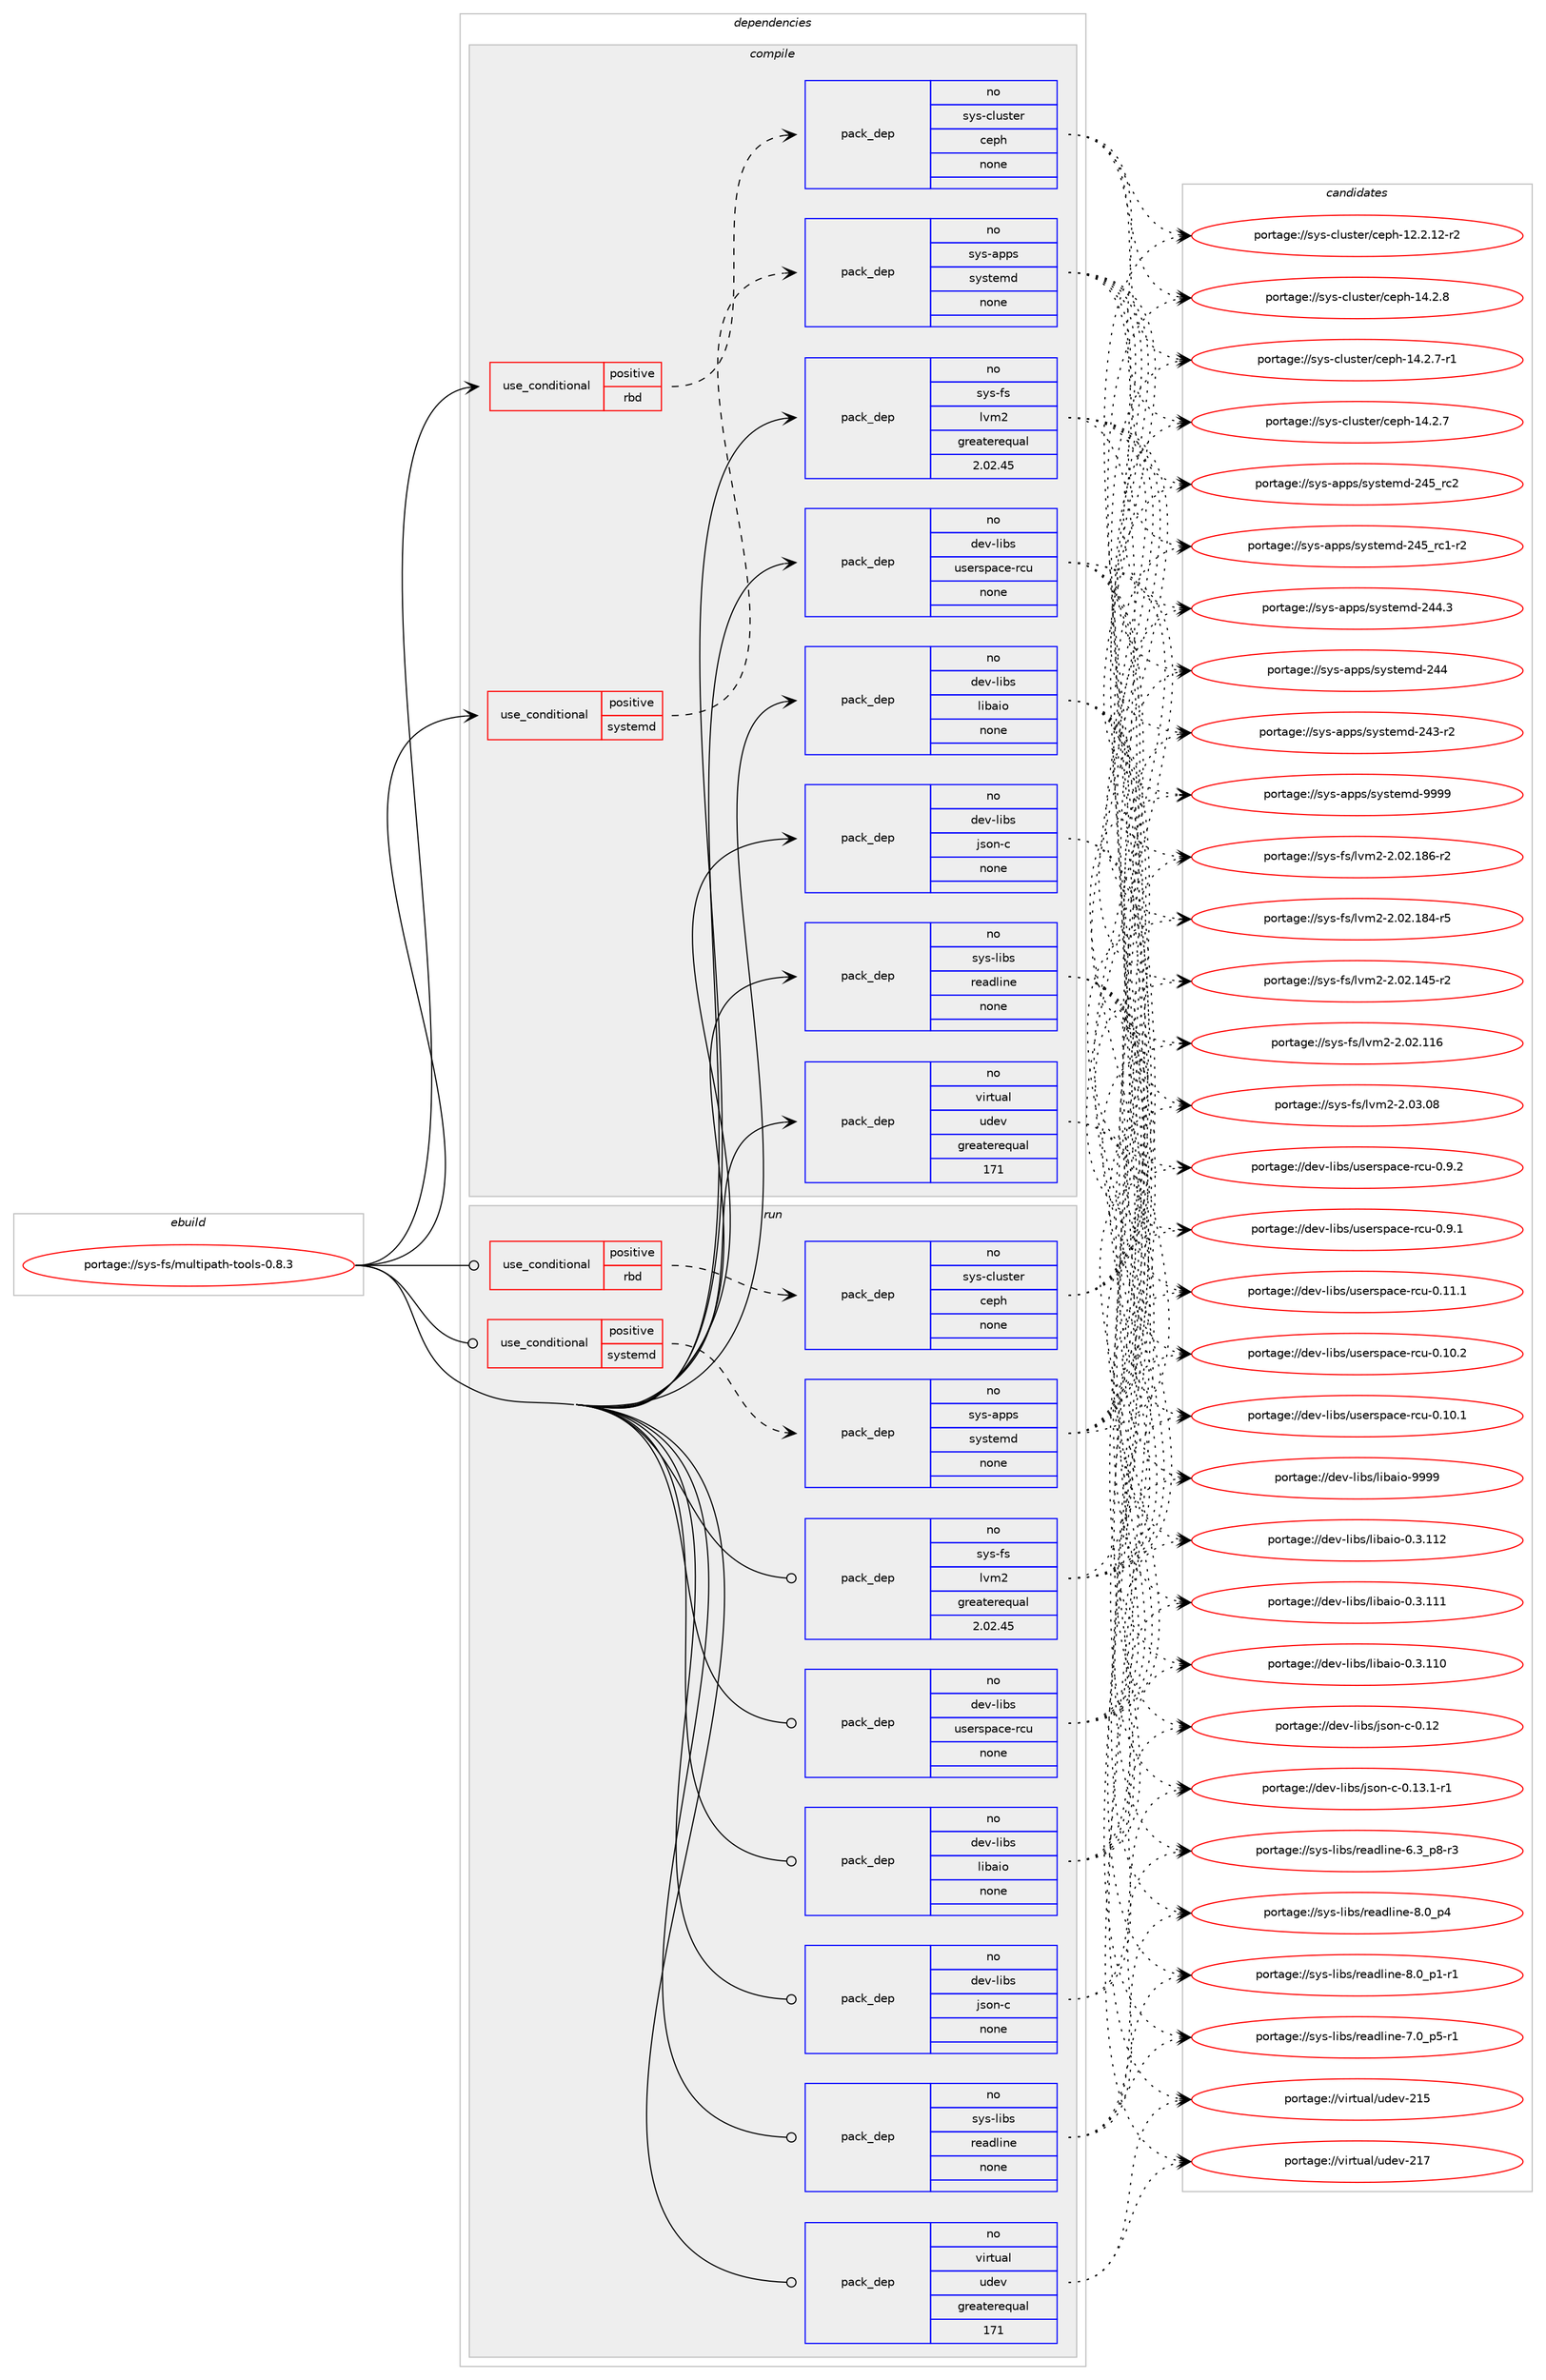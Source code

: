 digraph prolog {

# *************
# Graph options
# *************

newrank=true;
concentrate=true;
compound=true;
graph [rankdir=LR,fontname=Helvetica,fontsize=10,ranksep=1.5];#, ranksep=2.5, nodesep=0.2];
edge  [arrowhead=vee];
node  [fontname=Helvetica,fontsize=10];

# **********
# The ebuild
# **********

subgraph cluster_leftcol {
color=gray;
rank=same;
label=<<i>ebuild</i>>;
id [label="portage://sys-fs/multipath-tools-0.8.3", color=red, width=4, href="../sys-fs/multipath-tools-0.8.3.svg"];
}

# ****************
# The dependencies
# ****************

subgraph cluster_midcol {
color=gray;
label=<<i>dependencies</i>>;
subgraph cluster_compile {
fillcolor="#eeeeee";
style=filled;
label=<<i>compile</i>>;
subgraph cond3916 {
dependency24191 [label=<<TABLE BORDER="0" CELLBORDER="1" CELLSPACING="0" CELLPADDING="4"><TR><TD ROWSPAN="3" CELLPADDING="10">use_conditional</TD></TR><TR><TD>positive</TD></TR><TR><TD>rbd</TD></TR></TABLE>>, shape=none, color=red];
subgraph pack19649 {
dependency24192 [label=<<TABLE BORDER="0" CELLBORDER="1" CELLSPACING="0" CELLPADDING="4" WIDTH="220"><TR><TD ROWSPAN="6" CELLPADDING="30">pack_dep</TD></TR><TR><TD WIDTH="110">no</TD></TR><TR><TD>sys-cluster</TD></TR><TR><TD>ceph</TD></TR><TR><TD>none</TD></TR><TR><TD></TD></TR></TABLE>>, shape=none, color=blue];
}
dependency24191:e -> dependency24192:w [weight=20,style="dashed",arrowhead="vee"];
}
id:e -> dependency24191:w [weight=20,style="solid",arrowhead="vee"];
subgraph cond3917 {
dependency24193 [label=<<TABLE BORDER="0" CELLBORDER="1" CELLSPACING="0" CELLPADDING="4"><TR><TD ROWSPAN="3" CELLPADDING="10">use_conditional</TD></TR><TR><TD>positive</TD></TR><TR><TD>systemd</TD></TR></TABLE>>, shape=none, color=red];
subgraph pack19650 {
dependency24194 [label=<<TABLE BORDER="0" CELLBORDER="1" CELLSPACING="0" CELLPADDING="4" WIDTH="220"><TR><TD ROWSPAN="6" CELLPADDING="30">pack_dep</TD></TR><TR><TD WIDTH="110">no</TD></TR><TR><TD>sys-apps</TD></TR><TR><TD>systemd</TD></TR><TR><TD>none</TD></TR><TR><TD></TD></TR></TABLE>>, shape=none, color=blue];
}
dependency24193:e -> dependency24194:w [weight=20,style="dashed",arrowhead="vee"];
}
id:e -> dependency24193:w [weight=20,style="solid",arrowhead="vee"];
subgraph pack19651 {
dependency24195 [label=<<TABLE BORDER="0" CELLBORDER="1" CELLSPACING="0" CELLPADDING="4" WIDTH="220"><TR><TD ROWSPAN="6" CELLPADDING="30">pack_dep</TD></TR><TR><TD WIDTH="110">no</TD></TR><TR><TD>dev-libs</TD></TR><TR><TD>json-c</TD></TR><TR><TD>none</TD></TR><TR><TD></TD></TR></TABLE>>, shape=none, color=blue];
}
id:e -> dependency24195:w [weight=20,style="solid",arrowhead="vee"];
subgraph pack19652 {
dependency24196 [label=<<TABLE BORDER="0" CELLBORDER="1" CELLSPACING="0" CELLPADDING="4" WIDTH="220"><TR><TD ROWSPAN="6" CELLPADDING="30">pack_dep</TD></TR><TR><TD WIDTH="110">no</TD></TR><TR><TD>dev-libs</TD></TR><TR><TD>libaio</TD></TR><TR><TD>none</TD></TR><TR><TD></TD></TR></TABLE>>, shape=none, color=blue];
}
id:e -> dependency24196:w [weight=20,style="solid",arrowhead="vee"];
subgraph pack19653 {
dependency24197 [label=<<TABLE BORDER="0" CELLBORDER="1" CELLSPACING="0" CELLPADDING="4" WIDTH="220"><TR><TD ROWSPAN="6" CELLPADDING="30">pack_dep</TD></TR><TR><TD WIDTH="110">no</TD></TR><TR><TD>dev-libs</TD></TR><TR><TD>userspace-rcu</TD></TR><TR><TD>none</TD></TR><TR><TD></TD></TR></TABLE>>, shape=none, color=blue];
}
id:e -> dependency24197:w [weight=20,style="solid",arrowhead="vee"];
subgraph pack19654 {
dependency24198 [label=<<TABLE BORDER="0" CELLBORDER="1" CELLSPACING="0" CELLPADDING="4" WIDTH="220"><TR><TD ROWSPAN="6" CELLPADDING="30">pack_dep</TD></TR><TR><TD WIDTH="110">no</TD></TR><TR><TD>sys-fs</TD></TR><TR><TD>lvm2</TD></TR><TR><TD>greaterequal</TD></TR><TR><TD>2.02.45</TD></TR></TABLE>>, shape=none, color=blue];
}
id:e -> dependency24198:w [weight=20,style="solid",arrowhead="vee"];
subgraph pack19655 {
dependency24199 [label=<<TABLE BORDER="0" CELLBORDER="1" CELLSPACING="0" CELLPADDING="4" WIDTH="220"><TR><TD ROWSPAN="6" CELLPADDING="30">pack_dep</TD></TR><TR><TD WIDTH="110">no</TD></TR><TR><TD>sys-libs</TD></TR><TR><TD>readline</TD></TR><TR><TD>none</TD></TR><TR><TD></TD></TR></TABLE>>, shape=none, color=blue];
}
id:e -> dependency24199:w [weight=20,style="solid",arrowhead="vee"];
subgraph pack19656 {
dependency24200 [label=<<TABLE BORDER="0" CELLBORDER="1" CELLSPACING="0" CELLPADDING="4" WIDTH="220"><TR><TD ROWSPAN="6" CELLPADDING="30">pack_dep</TD></TR><TR><TD WIDTH="110">no</TD></TR><TR><TD>virtual</TD></TR><TR><TD>udev</TD></TR><TR><TD>greaterequal</TD></TR><TR><TD>171</TD></TR></TABLE>>, shape=none, color=blue];
}
id:e -> dependency24200:w [weight=20,style="solid",arrowhead="vee"];
}
subgraph cluster_compileandrun {
fillcolor="#eeeeee";
style=filled;
label=<<i>compile and run</i>>;
}
subgraph cluster_run {
fillcolor="#eeeeee";
style=filled;
label=<<i>run</i>>;
subgraph cond3918 {
dependency24201 [label=<<TABLE BORDER="0" CELLBORDER="1" CELLSPACING="0" CELLPADDING="4"><TR><TD ROWSPAN="3" CELLPADDING="10">use_conditional</TD></TR><TR><TD>positive</TD></TR><TR><TD>rbd</TD></TR></TABLE>>, shape=none, color=red];
subgraph pack19657 {
dependency24202 [label=<<TABLE BORDER="0" CELLBORDER="1" CELLSPACING="0" CELLPADDING="4" WIDTH="220"><TR><TD ROWSPAN="6" CELLPADDING="30">pack_dep</TD></TR><TR><TD WIDTH="110">no</TD></TR><TR><TD>sys-cluster</TD></TR><TR><TD>ceph</TD></TR><TR><TD>none</TD></TR><TR><TD></TD></TR></TABLE>>, shape=none, color=blue];
}
dependency24201:e -> dependency24202:w [weight=20,style="dashed",arrowhead="vee"];
}
id:e -> dependency24201:w [weight=20,style="solid",arrowhead="odot"];
subgraph cond3919 {
dependency24203 [label=<<TABLE BORDER="0" CELLBORDER="1" CELLSPACING="0" CELLPADDING="4"><TR><TD ROWSPAN="3" CELLPADDING="10">use_conditional</TD></TR><TR><TD>positive</TD></TR><TR><TD>systemd</TD></TR></TABLE>>, shape=none, color=red];
subgraph pack19658 {
dependency24204 [label=<<TABLE BORDER="0" CELLBORDER="1" CELLSPACING="0" CELLPADDING="4" WIDTH="220"><TR><TD ROWSPAN="6" CELLPADDING="30">pack_dep</TD></TR><TR><TD WIDTH="110">no</TD></TR><TR><TD>sys-apps</TD></TR><TR><TD>systemd</TD></TR><TR><TD>none</TD></TR><TR><TD></TD></TR></TABLE>>, shape=none, color=blue];
}
dependency24203:e -> dependency24204:w [weight=20,style="dashed",arrowhead="vee"];
}
id:e -> dependency24203:w [weight=20,style="solid",arrowhead="odot"];
subgraph pack19659 {
dependency24205 [label=<<TABLE BORDER="0" CELLBORDER="1" CELLSPACING="0" CELLPADDING="4" WIDTH="220"><TR><TD ROWSPAN="6" CELLPADDING="30">pack_dep</TD></TR><TR><TD WIDTH="110">no</TD></TR><TR><TD>dev-libs</TD></TR><TR><TD>json-c</TD></TR><TR><TD>none</TD></TR><TR><TD></TD></TR></TABLE>>, shape=none, color=blue];
}
id:e -> dependency24205:w [weight=20,style="solid",arrowhead="odot"];
subgraph pack19660 {
dependency24206 [label=<<TABLE BORDER="0" CELLBORDER="1" CELLSPACING="0" CELLPADDING="4" WIDTH="220"><TR><TD ROWSPAN="6" CELLPADDING="30">pack_dep</TD></TR><TR><TD WIDTH="110">no</TD></TR><TR><TD>dev-libs</TD></TR><TR><TD>libaio</TD></TR><TR><TD>none</TD></TR><TR><TD></TD></TR></TABLE>>, shape=none, color=blue];
}
id:e -> dependency24206:w [weight=20,style="solid",arrowhead="odot"];
subgraph pack19661 {
dependency24207 [label=<<TABLE BORDER="0" CELLBORDER="1" CELLSPACING="0" CELLPADDING="4" WIDTH="220"><TR><TD ROWSPAN="6" CELLPADDING="30">pack_dep</TD></TR><TR><TD WIDTH="110">no</TD></TR><TR><TD>dev-libs</TD></TR><TR><TD>userspace-rcu</TD></TR><TR><TD>none</TD></TR><TR><TD></TD></TR></TABLE>>, shape=none, color=blue];
}
id:e -> dependency24207:w [weight=20,style="solid",arrowhead="odot"];
subgraph pack19662 {
dependency24208 [label=<<TABLE BORDER="0" CELLBORDER="1" CELLSPACING="0" CELLPADDING="4" WIDTH="220"><TR><TD ROWSPAN="6" CELLPADDING="30">pack_dep</TD></TR><TR><TD WIDTH="110">no</TD></TR><TR><TD>sys-fs</TD></TR><TR><TD>lvm2</TD></TR><TR><TD>greaterequal</TD></TR><TR><TD>2.02.45</TD></TR></TABLE>>, shape=none, color=blue];
}
id:e -> dependency24208:w [weight=20,style="solid",arrowhead="odot"];
subgraph pack19663 {
dependency24209 [label=<<TABLE BORDER="0" CELLBORDER="1" CELLSPACING="0" CELLPADDING="4" WIDTH="220"><TR><TD ROWSPAN="6" CELLPADDING="30">pack_dep</TD></TR><TR><TD WIDTH="110">no</TD></TR><TR><TD>sys-libs</TD></TR><TR><TD>readline</TD></TR><TR><TD>none</TD></TR><TR><TD></TD></TR></TABLE>>, shape=none, color=blue];
}
id:e -> dependency24209:w [weight=20,style="solid",arrowhead="odot"];
subgraph pack19664 {
dependency24210 [label=<<TABLE BORDER="0" CELLBORDER="1" CELLSPACING="0" CELLPADDING="4" WIDTH="220"><TR><TD ROWSPAN="6" CELLPADDING="30">pack_dep</TD></TR><TR><TD WIDTH="110">no</TD></TR><TR><TD>virtual</TD></TR><TR><TD>udev</TD></TR><TR><TD>greaterequal</TD></TR><TR><TD>171</TD></TR></TABLE>>, shape=none, color=blue];
}
id:e -> dependency24210:w [weight=20,style="solid",arrowhead="odot"];
}
}

# **************
# The candidates
# **************

subgraph cluster_choices {
rank=same;
color=gray;
label=<<i>candidates</i>>;

subgraph choice19649 {
color=black;
nodesep=1;
choice1151211154599108117115116101114479910111210445495246504656 [label="portage://sys-cluster/ceph-14.2.8", color=red, width=4,href="../sys-cluster/ceph-14.2.8.svg"];
choice11512111545991081171151161011144799101112104454952465046554511449 [label="portage://sys-cluster/ceph-14.2.7-r1", color=red, width=4,href="../sys-cluster/ceph-14.2.7-r1.svg"];
choice1151211154599108117115116101114479910111210445495246504655 [label="portage://sys-cluster/ceph-14.2.7", color=red, width=4,href="../sys-cluster/ceph-14.2.7.svg"];
choice1151211154599108117115116101114479910111210445495046504649504511450 [label="portage://sys-cluster/ceph-12.2.12-r2", color=red, width=4,href="../sys-cluster/ceph-12.2.12-r2.svg"];
dependency24192:e -> choice1151211154599108117115116101114479910111210445495246504656:w [style=dotted,weight="100"];
dependency24192:e -> choice11512111545991081171151161011144799101112104454952465046554511449:w [style=dotted,weight="100"];
dependency24192:e -> choice1151211154599108117115116101114479910111210445495246504655:w [style=dotted,weight="100"];
dependency24192:e -> choice1151211154599108117115116101114479910111210445495046504649504511450:w [style=dotted,weight="100"];
}
subgraph choice19650 {
color=black;
nodesep=1;
choice1151211154597112112115471151211151161011091004557575757 [label="portage://sys-apps/systemd-9999", color=red, width=4,href="../sys-apps/systemd-9999.svg"];
choice11512111545971121121154711512111511610110910045505253951149950 [label="portage://sys-apps/systemd-245_rc2", color=red, width=4,href="../sys-apps/systemd-245_rc2.svg"];
choice115121115459711211211547115121115116101109100455052539511499494511450 [label="portage://sys-apps/systemd-245_rc1-r2", color=red, width=4,href="../sys-apps/systemd-245_rc1-r2.svg"];
choice115121115459711211211547115121115116101109100455052524651 [label="portage://sys-apps/systemd-244.3", color=red, width=4,href="../sys-apps/systemd-244.3.svg"];
choice11512111545971121121154711512111511610110910045505252 [label="portage://sys-apps/systemd-244", color=red, width=4,href="../sys-apps/systemd-244.svg"];
choice115121115459711211211547115121115116101109100455052514511450 [label="portage://sys-apps/systemd-243-r2", color=red, width=4,href="../sys-apps/systemd-243-r2.svg"];
dependency24194:e -> choice1151211154597112112115471151211151161011091004557575757:w [style=dotted,weight="100"];
dependency24194:e -> choice11512111545971121121154711512111511610110910045505253951149950:w [style=dotted,weight="100"];
dependency24194:e -> choice115121115459711211211547115121115116101109100455052539511499494511450:w [style=dotted,weight="100"];
dependency24194:e -> choice115121115459711211211547115121115116101109100455052524651:w [style=dotted,weight="100"];
dependency24194:e -> choice11512111545971121121154711512111511610110910045505252:w [style=dotted,weight="100"];
dependency24194:e -> choice115121115459711211211547115121115116101109100455052514511450:w [style=dotted,weight="100"];
}
subgraph choice19651 {
color=black;
nodesep=1;
choice1001011184510810598115471061151111104599454846495146494511449 [label="portage://dev-libs/json-c-0.13.1-r1", color=red, width=4,href="../dev-libs/json-c-0.13.1-r1.svg"];
choice10010111845108105981154710611511111045994548464950 [label="portage://dev-libs/json-c-0.12", color=red, width=4,href="../dev-libs/json-c-0.12.svg"];
dependency24195:e -> choice1001011184510810598115471061151111104599454846495146494511449:w [style=dotted,weight="100"];
dependency24195:e -> choice10010111845108105981154710611511111045994548464950:w [style=dotted,weight="100"];
}
subgraph choice19652 {
color=black;
nodesep=1;
choice10010111845108105981154710810598971051114557575757 [label="portage://dev-libs/libaio-9999", color=red, width=4,href="../dev-libs/libaio-9999.svg"];
choice10010111845108105981154710810598971051114548465146494950 [label="portage://dev-libs/libaio-0.3.112", color=red, width=4,href="../dev-libs/libaio-0.3.112.svg"];
choice10010111845108105981154710810598971051114548465146494949 [label="portage://dev-libs/libaio-0.3.111", color=red, width=4,href="../dev-libs/libaio-0.3.111.svg"];
choice10010111845108105981154710810598971051114548465146494948 [label="portage://dev-libs/libaio-0.3.110", color=red, width=4,href="../dev-libs/libaio-0.3.110.svg"];
dependency24196:e -> choice10010111845108105981154710810598971051114557575757:w [style=dotted,weight="100"];
dependency24196:e -> choice10010111845108105981154710810598971051114548465146494950:w [style=dotted,weight="100"];
dependency24196:e -> choice10010111845108105981154710810598971051114548465146494949:w [style=dotted,weight="100"];
dependency24196:e -> choice10010111845108105981154710810598971051114548465146494948:w [style=dotted,weight="100"];
}
subgraph choice19653 {
color=black;
nodesep=1;
choice10010111845108105981154711711510111411511297991014511499117454846574650 [label="portage://dev-libs/userspace-rcu-0.9.2", color=red, width=4,href="../dev-libs/userspace-rcu-0.9.2.svg"];
choice10010111845108105981154711711510111411511297991014511499117454846574649 [label="portage://dev-libs/userspace-rcu-0.9.1", color=red, width=4,href="../dev-libs/userspace-rcu-0.9.1.svg"];
choice1001011184510810598115471171151011141151129799101451149911745484649494649 [label="portage://dev-libs/userspace-rcu-0.11.1", color=red, width=4,href="../dev-libs/userspace-rcu-0.11.1.svg"];
choice1001011184510810598115471171151011141151129799101451149911745484649484650 [label="portage://dev-libs/userspace-rcu-0.10.2", color=red, width=4,href="../dev-libs/userspace-rcu-0.10.2.svg"];
choice1001011184510810598115471171151011141151129799101451149911745484649484649 [label="portage://dev-libs/userspace-rcu-0.10.1", color=red, width=4,href="../dev-libs/userspace-rcu-0.10.1.svg"];
dependency24197:e -> choice10010111845108105981154711711510111411511297991014511499117454846574650:w [style=dotted,weight="100"];
dependency24197:e -> choice10010111845108105981154711711510111411511297991014511499117454846574649:w [style=dotted,weight="100"];
dependency24197:e -> choice1001011184510810598115471171151011141151129799101451149911745484649494649:w [style=dotted,weight="100"];
dependency24197:e -> choice1001011184510810598115471171151011141151129799101451149911745484649484650:w [style=dotted,weight="100"];
dependency24197:e -> choice1001011184510810598115471171151011141151129799101451149911745484649484649:w [style=dotted,weight="100"];
}
subgraph choice19654 {
color=black;
nodesep=1;
choice1151211154510211547108118109504550464851464856 [label="portage://sys-fs/lvm2-2.03.08", color=red, width=4,href="../sys-fs/lvm2-2.03.08.svg"];
choice1151211154510211547108118109504550464850464956544511450 [label="portage://sys-fs/lvm2-2.02.186-r2", color=red, width=4,href="../sys-fs/lvm2-2.02.186-r2.svg"];
choice1151211154510211547108118109504550464850464956524511453 [label="portage://sys-fs/lvm2-2.02.184-r5", color=red, width=4,href="../sys-fs/lvm2-2.02.184-r5.svg"];
choice1151211154510211547108118109504550464850464952534511450 [label="portage://sys-fs/lvm2-2.02.145-r2", color=red, width=4,href="../sys-fs/lvm2-2.02.145-r2.svg"];
choice115121115451021154710811810950455046485046494954 [label="portage://sys-fs/lvm2-2.02.116", color=red, width=4,href="../sys-fs/lvm2-2.02.116.svg"];
dependency24198:e -> choice1151211154510211547108118109504550464851464856:w [style=dotted,weight="100"];
dependency24198:e -> choice1151211154510211547108118109504550464850464956544511450:w [style=dotted,weight="100"];
dependency24198:e -> choice1151211154510211547108118109504550464850464956524511453:w [style=dotted,weight="100"];
dependency24198:e -> choice1151211154510211547108118109504550464850464952534511450:w [style=dotted,weight="100"];
dependency24198:e -> choice115121115451021154710811810950455046485046494954:w [style=dotted,weight="100"];
}
subgraph choice19655 {
color=black;
nodesep=1;
choice11512111545108105981154711410197100108105110101455646489511252 [label="portage://sys-libs/readline-8.0_p4", color=red, width=4,href="../sys-libs/readline-8.0_p4.svg"];
choice115121115451081059811547114101971001081051101014556464895112494511449 [label="portage://sys-libs/readline-8.0_p1-r1", color=red, width=4,href="../sys-libs/readline-8.0_p1-r1.svg"];
choice115121115451081059811547114101971001081051101014555464895112534511449 [label="portage://sys-libs/readline-7.0_p5-r1", color=red, width=4,href="../sys-libs/readline-7.0_p5-r1.svg"];
choice115121115451081059811547114101971001081051101014554465195112564511451 [label="portage://sys-libs/readline-6.3_p8-r3", color=red, width=4,href="../sys-libs/readline-6.3_p8-r3.svg"];
dependency24199:e -> choice11512111545108105981154711410197100108105110101455646489511252:w [style=dotted,weight="100"];
dependency24199:e -> choice115121115451081059811547114101971001081051101014556464895112494511449:w [style=dotted,weight="100"];
dependency24199:e -> choice115121115451081059811547114101971001081051101014555464895112534511449:w [style=dotted,weight="100"];
dependency24199:e -> choice115121115451081059811547114101971001081051101014554465195112564511451:w [style=dotted,weight="100"];
}
subgraph choice19656 {
color=black;
nodesep=1;
choice118105114116117971084711710010111845504955 [label="portage://virtual/udev-217", color=red, width=4,href="../virtual/udev-217.svg"];
choice118105114116117971084711710010111845504953 [label="portage://virtual/udev-215", color=red, width=4,href="../virtual/udev-215.svg"];
dependency24200:e -> choice118105114116117971084711710010111845504955:w [style=dotted,weight="100"];
dependency24200:e -> choice118105114116117971084711710010111845504953:w [style=dotted,weight="100"];
}
subgraph choice19657 {
color=black;
nodesep=1;
choice1151211154599108117115116101114479910111210445495246504656 [label="portage://sys-cluster/ceph-14.2.8", color=red, width=4,href="../sys-cluster/ceph-14.2.8.svg"];
choice11512111545991081171151161011144799101112104454952465046554511449 [label="portage://sys-cluster/ceph-14.2.7-r1", color=red, width=4,href="../sys-cluster/ceph-14.2.7-r1.svg"];
choice1151211154599108117115116101114479910111210445495246504655 [label="portage://sys-cluster/ceph-14.2.7", color=red, width=4,href="../sys-cluster/ceph-14.2.7.svg"];
choice1151211154599108117115116101114479910111210445495046504649504511450 [label="portage://sys-cluster/ceph-12.2.12-r2", color=red, width=4,href="../sys-cluster/ceph-12.2.12-r2.svg"];
dependency24202:e -> choice1151211154599108117115116101114479910111210445495246504656:w [style=dotted,weight="100"];
dependency24202:e -> choice11512111545991081171151161011144799101112104454952465046554511449:w [style=dotted,weight="100"];
dependency24202:e -> choice1151211154599108117115116101114479910111210445495246504655:w [style=dotted,weight="100"];
dependency24202:e -> choice1151211154599108117115116101114479910111210445495046504649504511450:w [style=dotted,weight="100"];
}
subgraph choice19658 {
color=black;
nodesep=1;
choice1151211154597112112115471151211151161011091004557575757 [label="portage://sys-apps/systemd-9999", color=red, width=4,href="../sys-apps/systemd-9999.svg"];
choice11512111545971121121154711512111511610110910045505253951149950 [label="portage://sys-apps/systemd-245_rc2", color=red, width=4,href="../sys-apps/systemd-245_rc2.svg"];
choice115121115459711211211547115121115116101109100455052539511499494511450 [label="portage://sys-apps/systemd-245_rc1-r2", color=red, width=4,href="../sys-apps/systemd-245_rc1-r2.svg"];
choice115121115459711211211547115121115116101109100455052524651 [label="portage://sys-apps/systemd-244.3", color=red, width=4,href="../sys-apps/systemd-244.3.svg"];
choice11512111545971121121154711512111511610110910045505252 [label="portage://sys-apps/systemd-244", color=red, width=4,href="../sys-apps/systemd-244.svg"];
choice115121115459711211211547115121115116101109100455052514511450 [label="portage://sys-apps/systemd-243-r2", color=red, width=4,href="../sys-apps/systemd-243-r2.svg"];
dependency24204:e -> choice1151211154597112112115471151211151161011091004557575757:w [style=dotted,weight="100"];
dependency24204:e -> choice11512111545971121121154711512111511610110910045505253951149950:w [style=dotted,weight="100"];
dependency24204:e -> choice115121115459711211211547115121115116101109100455052539511499494511450:w [style=dotted,weight="100"];
dependency24204:e -> choice115121115459711211211547115121115116101109100455052524651:w [style=dotted,weight="100"];
dependency24204:e -> choice11512111545971121121154711512111511610110910045505252:w [style=dotted,weight="100"];
dependency24204:e -> choice115121115459711211211547115121115116101109100455052514511450:w [style=dotted,weight="100"];
}
subgraph choice19659 {
color=black;
nodesep=1;
choice1001011184510810598115471061151111104599454846495146494511449 [label="portage://dev-libs/json-c-0.13.1-r1", color=red, width=4,href="../dev-libs/json-c-0.13.1-r1.svg"];
choice10010111845108105981154710611511111045994548464950 [label="portage://dev-libs/json-c-0.12", color=red, width=4,href="../dev-libs/json-c-0.12.svg"];
dependency24205:e -> choice1001011184510810598115471061151111104599454846495146494511449:w [style=dotted,weight="100"];
dependency24205:e -> choice10010111845108105981154710611511111045994548464950:w [style=dotted,weight="100"];
}
subgraph choice19660 {
color=black;
nodesep=1;
choice10010111845108105981154710810598971051114557575757 [label="portage://dev-libs/libaio-9999", color=red, width=4,href="../dev-libs/libaio-9999.svg"];
choice10010111845108105981154710810598971051114548465146494950 [label="portage://dev-libs/libaio-0.3.112", color=red, width=4,href="../dev-libs/libaio-0.3.112.svg"];
choice10010111845108105981154710810598971051114548465146494949 [label="portage://dev-libs/libaio-0.3.111", color=red, width=4,href="../dev-libs/libaio-0.3.111.svg"];
choice10010111845108105981154710810598971051114548465146494948 [label="portage://dev-libs/libaio-0.3.110", color=red, width=4,href="../dev-libs/libaio-0.3.110.svg"];
dependency24206:e -> choice10010111845108105981154710810598971051114557575757:w [style=dotted,weight="100"];
dependency24206:e -> choice10010111845108105981154710810598971051114548465146494950:w [style=dotted,weight="100"];
dependency24206:e -> choice10010111845108105981154710810598971051114548465146494949:w [style=dotted,weight="100"];
dependency24206:e -> choice10010111845108105981154710810598971051114548465146494948:w [style=dotted,weight="100"];
}
subgraph choice19661 {
color=black;
nodesep=1;
choice10010111845108105981154711711510111411511297991014511499117454846574650 [label="portage://dev-libs/userspace-rcu-0.9.2", color=red, width=4,href="../dev-libs/userspace-rcu-0.9.2.svg"];
choice10010111845108105981154711711510111411511297991014511499117454846574649 [label="portage://dev-libs/userspace-rcu-0.9.1", color=red, width=4,href="../dev-libs/userspace-rcu-0.9.1.svg"];
choice1001011184510810598115471171151011141151129799101451149911745484649494649 [label="portage://dev-libs/userspace-rcu-0.11.1", color=red, width=4,href="../dev-libs/userspace-rcu-0.11.1.svg"];
choice1001011184510810598115471171151011141151129799101451149911745484649484650 [label="portage://dev-libs/userspace-rcu-0.10.2", color=red, width=4,href="../dev-libs/userspace-rcu-0.10.2.svg"];
choice1001011184510810598115471171151011141151129799101451149911745484649484649 [label="portage://dev-libs/userspace-rcu-0.10.1", color=red, width=4,href="../dev-libs/userspace-rcu-0.10.1.svg"];
dependency24207:e -> choice10010111845108105981154711711510111411511297991014511499117454846574650:w [style=dotted,weight="100"];
dependency24207:e -> choice10010111845108105981154711711510111411511297991014511499117454846574649:w [style=dotted,weight="100"];
dependency24207:e -> choice1001011184510810598115471171151011141151129799101451149911745484649494649:w [style=dotted,weight="100"];
dependency24207:e -> choice1001011184510810598115471171151011141151129799101451149911745484649484650:w [style=dotted,weight="100"];
dependency24207:e -> choice1001011184510810598115471171151011141151129799101451149911745484649484649:w [style=dotted,weight="100"];
}
subgraph choice19662 {
color=black;
nodesep=1;
choice1151211154510211547108118109504550464851464856 [label="portage://sys-fs/lvm2-2.03.08", color=red, width=4,href="../sys-fs/lvm2-2.03.08.svg"];
choice1151211154510211547108118109504550464850464956544511450 [label="portage://sys-fs/lvm2-2.02.186-r2", color=red, width=4,href="../sys-fs/lvm2-2.02.186-r2.svg"];
choice1151211154510211547108118109504550464850464956524511453 [label="portage://sys-fs/lvm2-2.02.184-r5", color=red, width=4,href="../sys-fs/lvm2-2.02.184-r5.svg"];
choice1151211154510211547108118109504550464850464952534511450 [label="portage://sys-fs/lvm2-2.02.145-r2", color=red, width=4,href="../sys-fs/lvm2-2.02.145-r2.svg"];
choice115121115451021154710811810950455046485046494954 [label="portage://sys-fs/lvm2-2.02.116", color=red, width=4,href="../sys-fs/lvm2-2.02.116.svg"];
dependency24208:e -> choice1151211154510211547108118109504550464851464856:w [style=dotted,weight="100"];
dependency24208:e -> choice1151211154510211547108118109504550464850464956544511450:w [style=dotted,weight="100"];
dependency24208:e -> choice1151211154510211547108118109504550464850464956524511453:w [style=dotted,weight="100"];
dependency24208:e -> choice1151211154510211547108118109504550464850464952534511450:w [style=dotted,weight="100"];
dependency24208:e -> choice115121115451021154710811810950455046485046494954:w [style=dotted,weight="100"];
}
subgraph choice19663 {
color=black;
nodesep=1;
choice11512111545108105981154711410197100108105110101455646489511252 [label="portage://sys-libs/readline-8.0_p4", color=red, width=4,href="../sys-libs/readline-8.0_p4.svg"];
choice115121115451081059811547114101971001081051101014556464895112494511449 [label="portage://sys-libs/readline-8.0_p1-r1", color=red, width=4,href="../sys-libs/readline-8.0_p1-r1.svg"];
choice115121115451081059811547114101971001081051101014555464895112534511449 [label="portage://sys-libs/readline-7.0_p5-r1", color=red, width=4,href="../sys-libs/readline-7.0_p5-r1.svg"];
choice115121115451081059811547114101971001081051101014554465195112564511451 [label="portage://sys-libs/readline-6.3_p8-r3", color=red, width=4,href="../sys-libs/readline-6.3_p8-r3.svg"];
dependency24209:e -> choice11512111545108105981154711410197100108105110101455646489511252:w [style=dotted,weight="100"];
dependency24209:e -> choice115121115451081059811547114101971001081051101014556464895112494511449:w [style=dotted,weight="100"];
dependency24209:e -> choice115121115451081059811547114101971001081051101014555464895112534511449:w [style=dotted,weight="100"];
dependency24209:e -> choice115121115451081059811547114101971001081051101014554465195112564511451:w [style=dotted,weight="100"];
}
subgraph choice19664 {
color=black;
nodesep=1;
choice118105114116117971084711710010111845504955 [label="portage://virtual/udev-217", color=red, width=4,href="../virtual/udev-217.svg"];
choice118105114116117971084711710010111845504953 [label="portage://virtual/udev-215", color=red, width=4,href="../virtual/udev-215.svg"];
dependency24210:e -> choice118105114116117971084711710010111845504955:w [style=dotted,weight="100"];
dependency24210:e -> choice118105114116117971084711710010111845504953:w [style=dotted,weight="100"];
}
}

}
